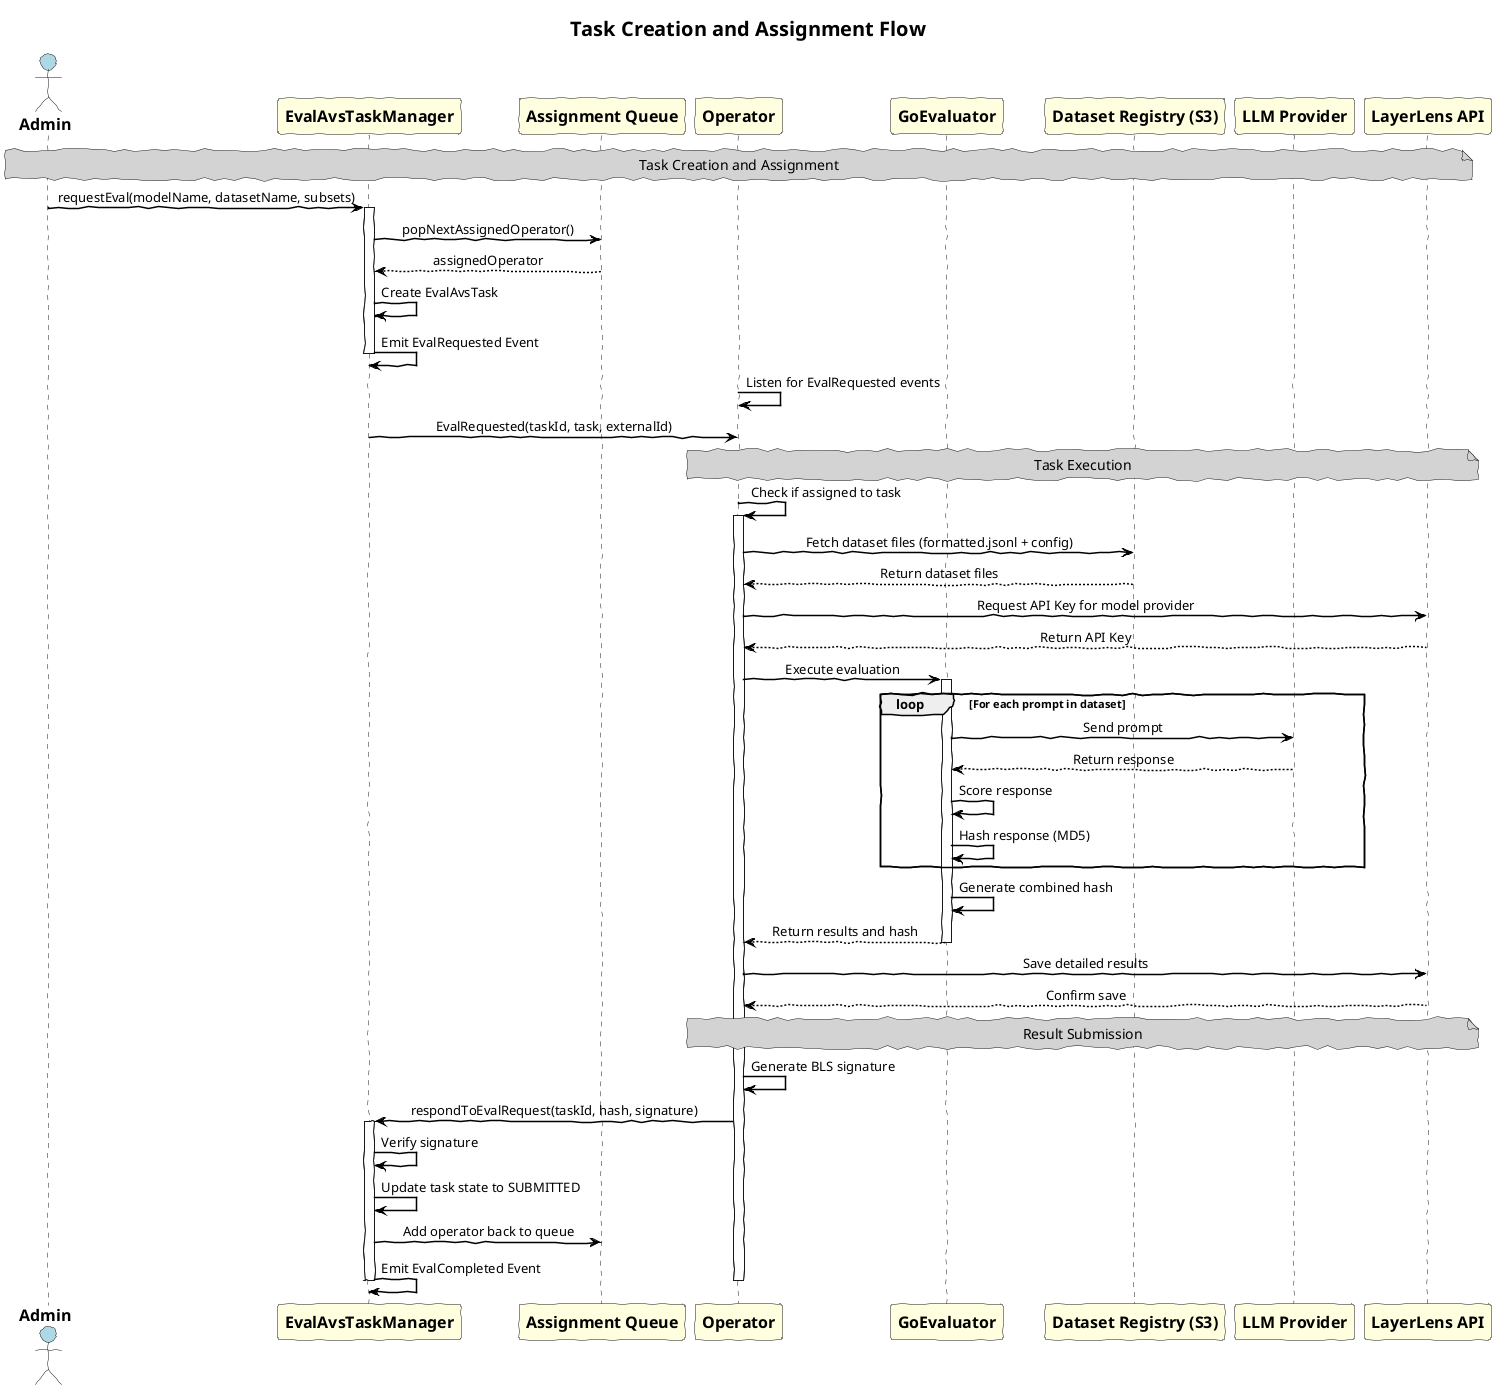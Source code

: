@startuml
' Use handwritten style with improved fonts and spacing
skinparam backgroundColor white
skinparam handwritten true
skinparam defaultTextAlignment center

' Fix arrow styling
skinparam ArrowColor black
skinparam ArrowThickness 1.5
skinparam SequenceArrowThickness 1.5

' Improve fonts for better readability
skinparam ParticipantFontSize 16
skinparam ParticipantFontStyle bold
skinparam ActorFontSize 16
skinparam ActorFontStyle bold
skinparam NoteFontSize 14
skinparam TitleFontSize 20
skinparam TitleFontStyle bold

' Color participants for better visualization
skinparam ActorBackgroundColor lightblue
skinparam ParticipantBackgroundColor lightyellow
skinparam NoteBackgroundColor lightgray
skinparam DatabaseBackgroundColor lightgreen

title Task Creation and Assignment Flow

actor Admin
participant "EvalAvsTaskManager" as TaskManager
participant "Assignment Queue" as Queue
participant "Operator" as Operator
participant "GoEvaluator" as GoEvaluator
participant "Dataset Registry (S3)" as S3
participant "LLM Provider" as LLM
participant "LayerLens API" as API

note over Admin, API: Task Creation and Assignment

Admin -> TaskManager: requestEval(modelName, datasetName, subsets)
activate TaskManager
TaskManager -> Queue: popNextAssignedOperator()
Queue --> TaskManager: assignedOperator
TaskManager -> TaskManager: Create EvalAvsTask
TaskManager -> TaskManager: Emit EvalRequested Event
deactivate TaskManager

Operator -> Operator: Listen for EvalRequested events
TaskManager -> Operator: EvalRequested(taskId, task, externalId)

note over Operator, API: Task Execution

Operator -> Operator: Check if assigned to task
activate Operator
Operator -> S3: Fetch dataset files (formatted.jsonl + config)
S3 --> Operator: Return dataset files
Operator -> API: Request API Key for model provider
API --> Operator: Return API Key
Operator -> GoEvaluator: Execute evaluation

activate GoEvaluator
loop For each prompt in dataset
    GoEvaluator -> LLM: Send prompt
    LLM --> GoEvaluator: Return response
    GoEvaluator -> GoEvaluator: Score response
    GoEvaluator -> GoEvaluator: Hash response (MD5)
end
GoEvaluator -> GoEvaluator: Generate combined hash
GoEvaluator --> Operator: Return results and hash
deactivate GoEvaluator

Operator -> API: Save detailed results
API --> Operator: Confirm save

note over Operator, API: Result Submission

Operator -> Operator: Generate BLS signature
Operator -> TaskManager: respondToEvalRequest(taskId, hash, signature)
activate TaskManager
TaskManager -> TaskManager: Verify signature
TaskManager -> TaskManager: Update task state to SUBMITTED
TaskManager -> Queue: Add operator back to queue
TaskManager -> TaskManager: Emit EvalCompleted Event
deactivate TaskManager
deactivate Operator
@enduml